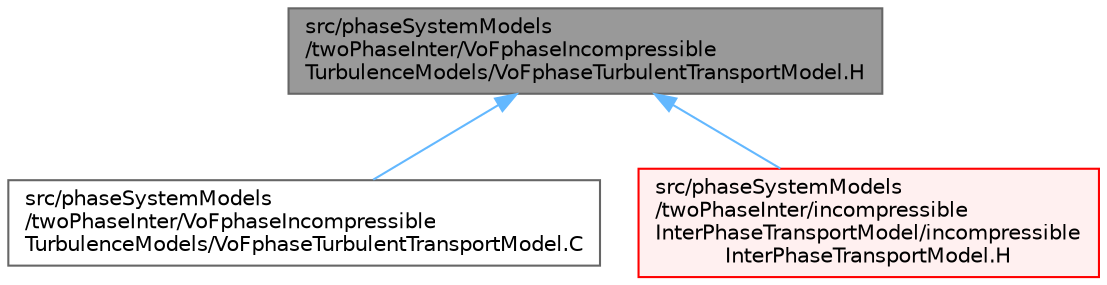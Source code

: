 digraph "src/phaseSystemModels/twoPhaseInter/VoFphaseIncompressibleTurbulenceModels/VoFphaseTurbulentTransportModel.H"
{
 // LATEX_PDF_SIZE
  bgcolor="transparent";
  edge [fontname=Helvetica,fontsize=10,labelfontname=Helvetica,labelfontsize=10];
  node [fontname=Helvetica,fontsize=10,shape=box,height=0.2,width=0.4];
  Node1 [id="Node000001",label="src/phaseSystemModels\l/twoPhaseInter/VoFphaseIncompressible\lTurbulenceModels/VoFphaseTurbulentTransportModel.H",height=0.2,width=0.4,color="gray40", fillcolor="grey60", style="filled", fontcolor="black",tooltip=" "];
  Node1 -> Node2 [id="edge1_Node000001_Node000002",dir="back",color="steelblue1",style="solid",tooltip=" "];
  Node2 [id="Node000002",label="src/phaseSystemModels\l/twoPhaseInter/VoFphaseIncompressible\lTurbulenceModels/VoFphaseTurbulentTransportModel.C",height=0.2,width=0.4,color="grey40", fillcolor="white", style="filled",URL="$VoFphaseTurbulentTransportModel_8C.html",tooltip=" "];
  Node1 -> Node3 [id="edge2_Node000001_Node000003",dir="back",color="steelblue1",style="solid",tooltip=" "];
  Node3 [id="Node000003",label="src/phaseSystemModels\l/twoPhaseInter/incompressible\lInterPhaseTransportModel/incompressible\lInterPhaseTransportModel.H",height=0.2,width=0.4,color="red", fillcolor="#FFF0F0", style="filled",URL="$incompressibleInterPhaseTransportModel_8H.html",tooltip=" "];
}
